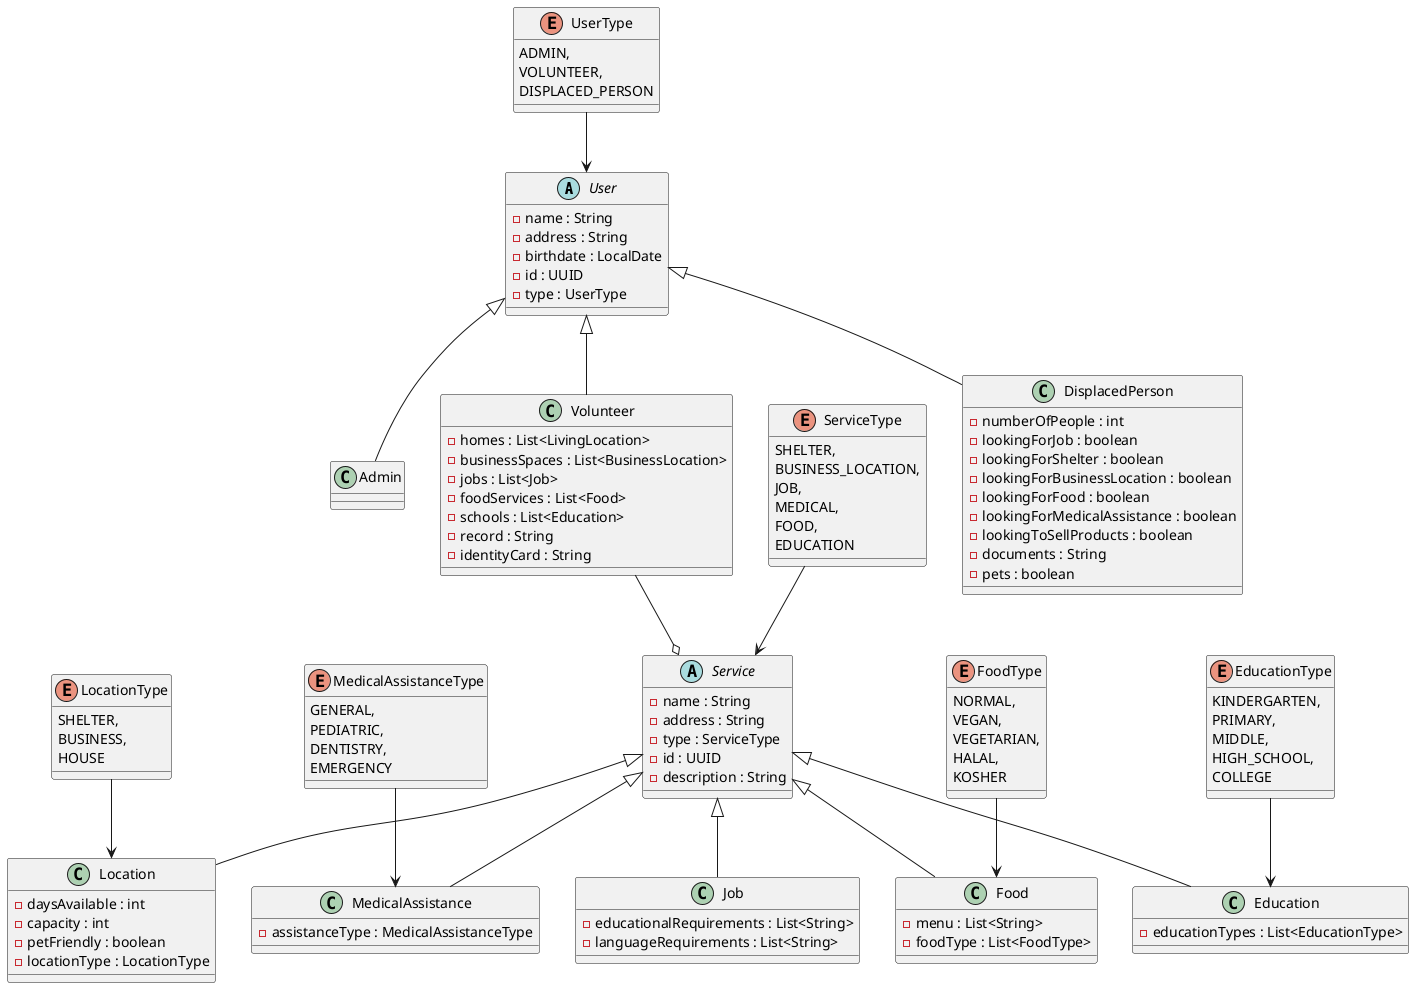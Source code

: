@startuml
abstract class User {
- name : String
- address : String
- birthdate : LocalDate
- id : UUID
- type : UserType
}

enum UserType {
ADMIN,
VOLUNTEER,
DISPLACED_PERSON
}

class Admin extends User {
}

class Volunteer extends User {
- homes : List<LivingLocation>
- businessSpaces : List<BusinessLocation>
- jobs : List<Job>
- foodServices : List<Food>
- schools : List<Education>
- record : String
- identityCard : String
}

class DisplacedPerson extends User {
- numberOfPeople : int
- lookingForJob : boolean
- lookingForShelter : boolean
- lookingForBusinessLocation : boolean
- lookingForFood : boolean
- lookingForMedicalAssistance : boolean
- lookingToSellProducts : boolean
- documents : String
- pets : boolean
}

abstract class Service {
- name : String
- address : String
- type : ServiceType
- id : UUID
- description : String
}

enum ServiceType {
SHELTER,
BUSINESS_LOCATION,
JOB,
MEDICAL,
FOOD,
EDUCATION
}

class Location extends Service {
- daysAvailable : int
- capacity : int
- petFriendly : boolean
- locationType : LocationType
}

enum LocationType {
SHELTER,
BUSINESS,
HOUSE
}

class Job extends Service {
- educationalRequirements : List<String>
- languageRequirements : List<String>
}

class MedicalAssistance extends Service {
- assistanceType : MedicalAssistanceType
}

enum MedicalAssistanceType {
GENERAL,
PEDIATRIC,
DENTISTRY,
EMERGENCY
}

class Food extends Service {
- menu : List<String>
- foodType : List<FoodType>
}

enum FoodType {
NORMAL,
VEGAN,
VEGETARIAN,
HALAL,
KOSHER
}

class Education extends Service {
- educationTypes : List<EducationType>
}

enum EducationType {
KINDERGARTEN,
PRIMARY,
MIDDLE,
HIGH_SCHOOL,
COLLEGE
}

EducationType --> Education
LocationType --> Location
FoodType --> Food
ServiceType --> Service
UserType --> User
MedicalAssistanceType --> MedicalAssistance
Volunteer --o Service

@enduml